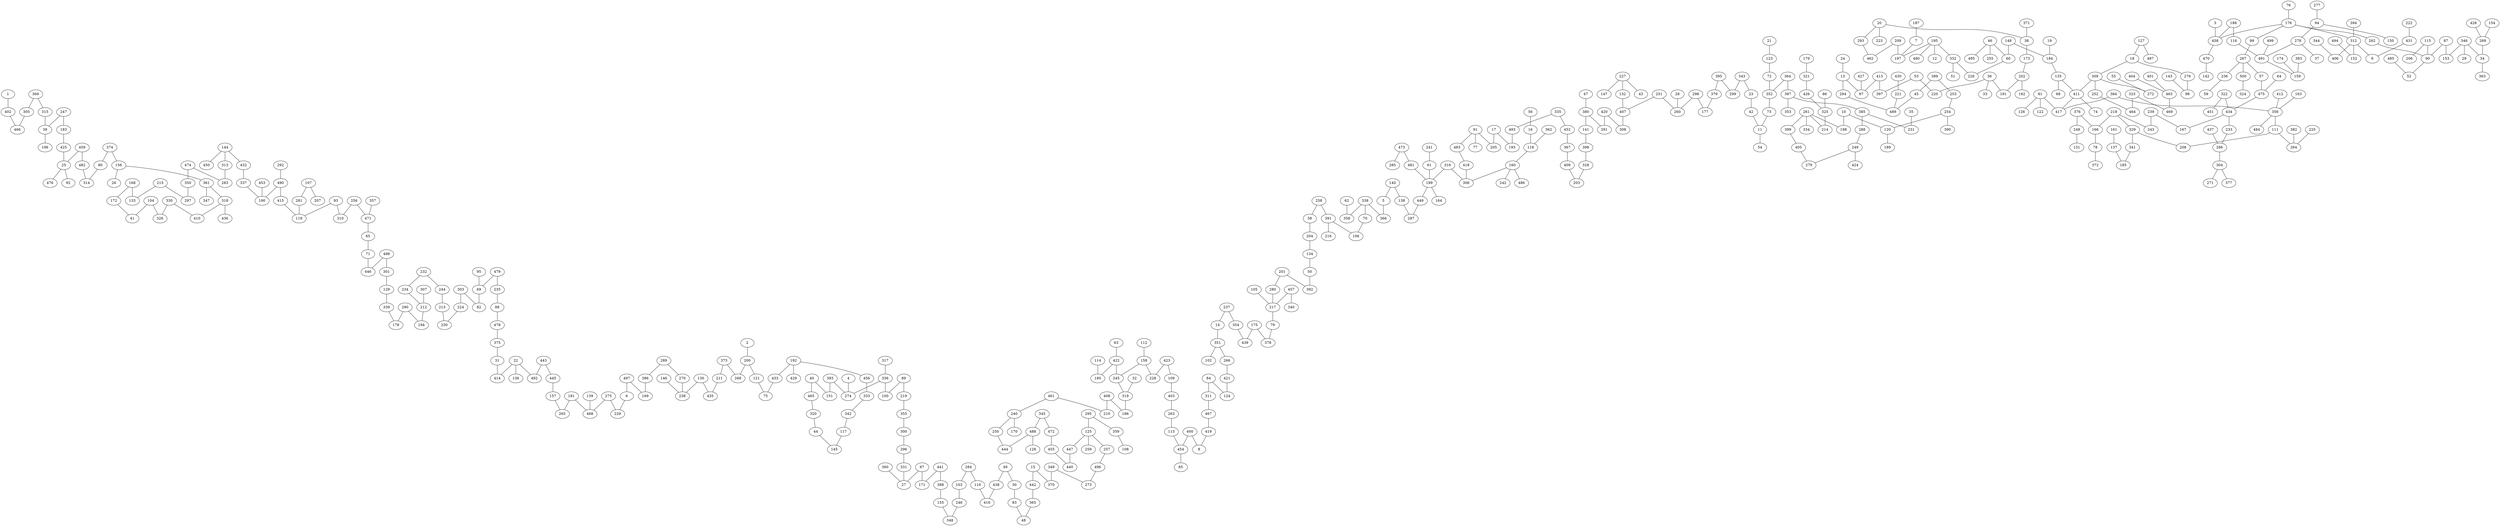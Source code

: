 graph{
1;
402;
466;
305;
369;
315;
39;
247;
183;
425;
25;
92;
459;
482;
314;
80;
374;
156;
361;
318;
436;
410;
330;
326;
104;
41;
172;
168;
133;
215;
297;
350;
474;
283;
313;
144;
432;
337;
190;
490;
415;
119;
93;
310;
256;
471;
357;
65;
71;
446;
498;
301;
129;
339;
178;
290;
194;
212;
307;
234;
232;
244;
213;
230;
224;
303;
82;
69;
95;
479;
235;
88;
478;
375;
31;
414;
22;
492;
443;
445;
157;
265;
181;
468;
275;
229;
6;
497;
169;
386;
289;
270;
238;
130;
435;
211;
373;
268;
200;
121;
75;
433;
192;
429;
456;
333;
342;
117;
145;
44;
320;
465;
40;
151;
393;
274;
336;
100;
89;
219;
355;
300;
296;
331;
27;
360;
67;
171;
441;
388;
155;
348;
246;
103;
284;
110;
416;
438;
49;
30;
83;
48;
365;
442;
15;
370;
349;
273;
496;
257;
125;
295;
359;
108;
447;
440;
455;
472;
345;
488;
444;
250;
240;
461;
210;
408;
186;
319;
245;
158;
228;
423;
109;
403;
263;
113;
454;
400;
8;
419;
467;
311;
84;
124;
421;
266;
351;
102;
14;
237;
354;
439;
175;
378;
79;
217;
280;
201;
392;
50;
134;
204;
58;
258;
391;
216;
106;
70;
338;
366;
5;
140;
138;
287;
449;
199;
316;
306;
418;
483;
91;
205;
17;
193;
493;
335;
452;
367;
409;
203;
328;
398;
141;
380;
291;
420;
308;
407;
132;
227;
43;
147;
251;
260;
28;
298;
177;
379;
395;
299;
343;
23;
42;
11;
54;
73;
352;
72;
123;
21;
364;
387;
385;
288;
249;
279;
405;
399;
261;
198;
10;
120;
189;
254;
253;
389;
45;
489;
294;
13;
24;
97;
413;
397;
53;
220;
36;
33;
191;
202;
162;
173;
38;
371;
20;
223;
293;
462;
209;
197;
7;
187;
195;
480;
12;
332;
226;
60;
46;
495;
255;
148;
184;
19;
135;
68;
411;
417;
81;
122;
126;
384;
356;
412;
111;
208;
329;
341;
185;
137;
161;
218;
166;
78;
372;
376;
248;
131;
243;
239;
167;
434;
233;
286;
437;
304;
377;
271;
322;
451;
475;
57;
267;
236;
59;
99;
176;
458;
3;
188;
116;
491;
159;
383;
174;
499;
278;
94;
277;
150;
37;
470;
142;
312;
406;
344;
394;
152;
494;
9;
431;
222;
76;
262;
90;
52;
485;
87;
153;
346;
29;
34;
363;
269;
154;
428;
115;
206;
500;
324;
64;
264;
225;
382;
163;
484;
74;
309;
272;
55;
252;
464;
323;
469;
463;
404;
401;
18;
276;
98;
143;
127;
487;
51;
427;
221;
430;
390;
334;
214;
325;
426;
321;
179;
86;
424;
231;
35;
353;
47;
77;
160;
242;
486;
118;
362;
16;
56;
164;
481;
473;
285;
61;
241;
358;
62;
457;
340;
105;
85;
112;
422;
180;
114;
63;
32;
170;
128;
259;
317;
4;
2;
146;
139;
136;
281;
107;
207;
292;
453;
450;
347;
26;
476;
196;
1 -- 402 ;
402 -- 466 ;
305 -- 466 ;
369 -- 305 ;
369 -- 315 ;
315 -- 39 ;
247 -- 39 ;
247 -- 183 ;
183 -- 425 ;
425 -- 25 ;
25 -- 92 ;
459 -- 25 ;
459 -- 482 ;
482 -- 314 ;
80 -- 314 ;
374 -- 80 ;
374 -- 156 ;
156 -- 361 ;
361 -- 318 ;
318 -- 436 ;
318 -- 410 ;
330 -- 410 ;
330 -- 326 ;
104 -- 326 ;
104 -- 41 ;
172 -- 41 ;
168 -- 172 ;
168 -- 133 ;
215 -- 133 ;
215 -- 297 ;
350 -- 297 ;
474 -- 350 ;
474 -- 283 ;
313 -- 283 ;
144 -- 313 ;
144 -- 432 ;
432 -- 337 ;
337 -- 190 ;
490 -- 190 ;
490 -- 415 ;
415 -- 119 ;
93 -- 119 ;
93 -- 310 ;
256 -- 310 ;
256 -- 471 ;
357 -- 471 ;
471 -- 65 ;
65 -- 71 ;
71 -- 446 ;
498 -- 446 ;
498 -- 301 ;
301 -- 129 ;
129 -- 339 ;
339 -- 178 ;
290 -- 178 ;
290 -- 194 ;
212 -- 194 ;
307 -- 212 ;
234 -- 212 ;
232 -- 234 ;
232 -- 244 ;
244 -- 213 ;
213 -- 230 ;
224 -- 230 ;
303 -- 224 ;
303 -- 82 ;
69 -- 82 ;
95 -- 69 ;
479 -- 69 ;
479 -- 235 ;
235 -- 88 ;
88 -- 478 ;
478 -- 375 ;
375 -- 31 ;
31 -- 414 ;
22 -- 414 ;
22 -- 492 ;
443 -- 492 ;
443 -- 445 ;
445 -- 157 ;
157 -- 265 ;
181 -- 265 ;
181 -- 468 ;
275 -- 468 ;
275 -- 229 ;
6 -- 229 ;
497 -- 6 ;
497 -- 169 ;
386 -- 169 ;
289 -- 386 ;
289 -- 270 ;
270 -- 238 ;
130 -- 238 ;
130 -- 435 ;
211 -- 435 ;
373 -- 211 ;
373 -- 268 ;
200 -- 268 ;
200 -- 121 ;
121 -- 75 ;
433 -- 75 ;
192 -- 433 ;
192 -- 429 ;
192 -- 456 ;
456 -- 333 ;
333 -- 342 ;
342 -- 117 ;
117 -- 145 ;
44 -- 145 ;
320 -- 44 ;
465 -- 320 ;
40 -- 465 ;
40 -- 151 ;
393 -- 151 ;
393 -- 274 ;
336 -- 274 ;
336 -- 100 ;
89 -- 100 ;
89 -- 219 ;
219 -- 355 ;
355 -- 300 ;
300 -- 296 ;
296 -- 331 ;
331 -- 27 ;
360 -- 27 ;
67 -- 27 ;
67 -- 171 ;
441 -- 171 ;
441 -- 388 ;
388 -- 155 ;
155 -- 348 ;
246 -- 348 ;
103 -- 246 ;
284 -- 103 ;
284 -- 110 ;
110 -- 416 ;
438 -- 416 ;
49 -- 438 ;
49 -- 30 ;
30 -- 83 ;
83 -- 48 ;
365 -- 48 ;
442 -- 365 ;
15 -- 442 ;
15 -- 370 ;
349 -- 370 ;
349 -- 273 ;
496 -- 273 ;
257 -- 496 ;
125 -- 257 ;
295 -- 125 ;
295 -- 359 ;
359 -- 108 ;
125 -- 447 ;
447 -- 440 ;
455 -- 440 ;
472 -- 455 ;
345 -- 472 ;
345 -- 488 ;
488 -- 444 ;
250 -- 444 ;
240 -- 250 ;
461 -- 240 ;
461 -- 210 ;
408 -- 210 ;
408 -- 186 ;
319 -- 186 ;
245 -- 319 ;
158 -- 245 ;
158 -- 228 ;
423 -- 228 ;
423 -- 109 ;
109 -- 403 ;
403 -- 263 ;
263 -- 113 ;
113 -- 454 ;
400 -- 454 ;
400 -- 8 ;
419 -- 8 ;
467 -- 419 ;
311 -- 467 ;
84 -- 311 ;
84 -- 124 ;
421 -- 124 ;
266 -- 421 ;
351 -- 266 ;
351 -- 102 ;
14 -- 351 ;
237 -- 14 ;
237 -- 354 ;
354 -- 439 ;
175 -- 439 ;
175 -- 378 ;
79 -- 378 ;
217 -- 79 ;
280 -- 217 ;
201 -- 280 ;
201 -- 392 ;
50 -- 392 ;
134 -- 50 ;
204 -- 134 ;
58 -- 204 ;
258 -- 58 ;
258 -- 391 ;
391 -- 216 ;
391 -- 106 ;
70 -- 106 ;
338 -- 70 ;
338 -- 366 ;
5 -- 366 ;
140 -- 5 ;
140 -- 138 ;
138 -- 287 ;
449 -- 287 ;
199 -- 449 ;
316 -- 199 ;
316 -- 306 ;
418 -- 306 ;
483 -- 418 ;
91 -- 483 ;
91 -- 205 ;
17 -- 205 ;
17 -- 193 ;
493 -- 193 ;
335 -- 493 ;
335 -- 452 ;
452 -- 367 ;
367 -- 409 ;
409 -- 203 ;
328 -- 203 ;
398 -- 328 ;
141 -- 398 ;
380 -- 141 ;
380 -- 291 ;
420 -- 291 ;
420 -- 308 ;
407 -- 308 ;
132 -- 407 ;
227 -- 132 ;
227 -- 43 ;
227 -- 147 ;
251 -- 407 ;
251 -- 260 ;
28 -- 260 ;
298 -- 260 ;
298 -- 177 ;
379 -- 177 ;
395 -- 379 ;
395 -- 299 ;
343 -- 299 ;
343 -- 23 ;
23 -- 42 ;
42 -- 11 ;
11 -- 54 ;
73 -- 11 ;
352 -- 73 ;
72 -- 352 ;
123 -- 72 ;
21 -- 123 ;
364 -- 352 ;
364 -- 387 ;
387 -- 385 ;
385 -- 288 ;
288 -- 249 ;
249 -- 279 ;
405 -- 279 ;
399 -- 405 ;
261 -- 399 ;
261 -- 198 ;
10 -- 198 ;
10 -- 120 ;
120 -- 189 ;
254 -- 120 ;
253 -- 254 ;
389 -- 253 ;
389 -- 45 ;
45 -- 489 ;
294 -- 489 ;
13 -- 294 ;
24 -- 13 ;
13 -- 97 ;
413 -- 97 ;
413 -- 397 ;
53 -- 397 ;
53 -- 220 ;
36 -- 220 ;
36 -- 33 ;
36 -- 191 ;
202 -- 191 ;
202 -- 162 ;
173 -- 202 ;
38 -- 173 ;
371 -- 38 ;
20 -- 38 ;
20 -- 223 ;
20 -- 293 ;
293 -- 462 ;
209 -- 462 ;
209 -- 197 ;
7 -- 197 ;
187 -- 7 ;
195 -- 197 ;
195 -- 480 ;
195 -- 12 ;
195 -- 332 ;
332 -- 226 ;
60 -- 226 ;
46 -- 60 ;
46 -- 495 ;
46 -- 255 ;
148 -- 60 ;
148 -- 184 ;
19 -- 184 ;
184 -- 135 ;
135 -- 68 ;
135 -- 411 ;
411 -- 417 ;
81 -- 417 ;
81 -- 122 ;
81 -- 126 ;
384 -- 417 ;
384 -- 356 ;
412 -- 356 ;
356 -- 111 ;
111 -- 208 ;
329 -- 208 ;
329 -- 341 ;
341 -- 185 ;
137 -- 185 ;
161 -- 137 ;
218 -- 329 ;
218 -- 166 ;
166 -- 78 ;
78 -- 372 ;
376 -- 166 ;
376 -- 248 ;
248 -- 131 ;
218 -- 243 ;
239 -- 243 ;
239 -- 167 ;
434 -- 167 ;
434 -- 233 ;
233 -- 286 ;
437 -- 286 ;
286 -- 304 ;
304 -- 377 ;
304 -- 271 ;
322 -- 434 ;
322 -- 451 ;
475 -- 434 ;
57 -- 475 ;
267 -- 57 ;
267 -- 236 ;
236 -- 59 ;
99 -- 267 ;
176 -- 99 ;
176 -- 458 ;
3 -- 458 ;
188 -- 458 ;
188 -- 116 ;
116 -- 491 ;
491 -- 159 ;
383 -- 159 ;
174 -- 159 ;
499 -- 491 ;
278 -- 491 ;
94 -- 278 ;
277 -- 94 ;
94 -- 150 ;
278 -- 37 ;
458 -- 470 ;
470 -- 142 ;
176 -- 312 ;
312 -- 406 ;
344 -- 406 ;
394 -- 312 ;
312 -- 152 ;
494 -- 152 ;
312 -- 9 ;
431 -- 9 ;
222 -- 431 ;
76 -- 176 ;
176 -- 262 ;
262 -- 90 ;
90 -- 52 ;
485 -- 52 ;
87 -- 90 ;
87 -- 153 ;
346 -- 153 ;
346 -- 29 ;
346 -- 34 ;
34 -- 363 ;
269 -- 34 ;
154 -- 269 ;
428 -- 269 ;
115 -- 90 ;
115 -- 206 ;
267 -- 500 ;
500 -- 324 ;
64 -- 475 ;
111 -- 264 ;
225 -- 264 ;
382 -- 264 ;
163 -- 356 ;
356 -- 484 ;
411 -- 74 ;
309 -- 411 ;
309 -- 272 ;
55 -- 272 ;
309 -- 252 ;
252 -- 464 ;
323 -- 464 ;
323 -- 469 ;
463 -- 469 ;
404 -- 463 ;
401 -- 463 ;
18 -- 309 ;
18 -- 276 ;
276 -- 98 ;
143 -- 98 ;
127 -- 18 ;
127 -- 487 ;
332 -- 51 ;
427 -- 97 ;
221 -- 489 ;
430 -- 221 ;
254 -- 390 ;
261 -- 334 ;
261 -- 214 ;
325 -- 214 ;
426 -- 325 ;
321 -- 426 ;
179 -- 321 ;
86 -- 325 ;
249 -- 424 ;
385 -- 231 ;
35 -- 231 ;
387 -- 353 ;
47 -- 380 ;
91 -- 77 ;
160 -- 306 ;
160 -- 242 ;
160 -- 486 ;
118 -- 160 ;
362 -- 118 ;
16 -- 118 ;
56 -- 16 ;
199 -- 164 ;
481 -- 199 ;
473 -- 481 ;
473 -- 285 ;
61 -- 199 ;
241 -- 61 ;
338 -- 358 ;
62 -- 358 ;
457 -- 217 ;
457 -- 340 ;
105 -- 217 ;
454 -- 85 ;
112 -- 158 ;
422 -- 245 ;
422 -- 180 ;
114 -- 180 ;
63 -- 422 ;
32 -- 319 ;
240 -- 170 ;
488 -- 128 ;
125 -- 259 ;
317 -- 336 ;
4 -- 274 ;
2 -- 200 ;
146 -- 238 ;
139 -- 468 ;
22 -- 136 ;
281 -- 119 ;
107 -- 281 ;
107 -- 207 ;
292 -- 490 ;
453 -- 190 ;
144 -- 450 ;
361 -- 347 ;
156 -- 26 ;
25 -- 476 ;
39 -- 196 ;
}